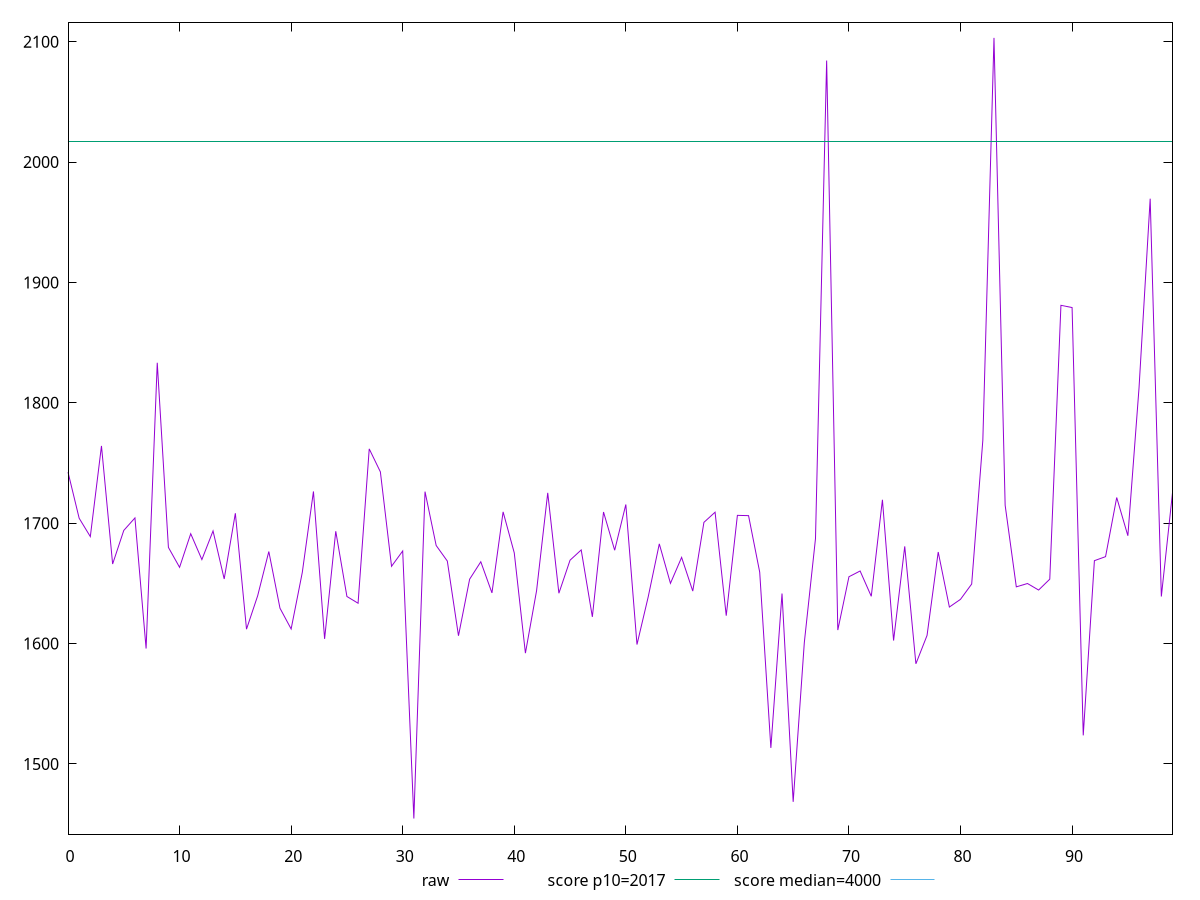 reset

$raw <<EOF
0 1742.404000000001
1 1704.116000000001
2 1688.8600000000004
3 1764.1880000000012
4 1666.0880000000002
5 1694.000000000001
6 1704.3760000000007
7 1595.8640000000007
8 1833.2680000000005
9 1679.8920000000007
10 1663.344000000001
11 1691.256000000001
12 1669.7760000000012
13 1693.564000000001
14 1653.6440000000014
15 1708.2600000000016
16 1611.9520000000011
17 1639.6960000000013
18 1676.4480000000017
19 1629.3800000000015
20 1612.120000000001
21 1659.0600000000009
22 1726.3799999999999
23 1603.8840000000012
24 1693.3080000000007
25 1639.1080000000006
26 1633.5000000000007
27 1761.7400000000005
28 1742.628000000001
29 1664.1880000000012
30 1676.9200000000008
31 1454.6440000000011
32 1726.228000000001
33 1681.4760000000008
34 1668.5320000000008
35 1606.492000000001
36 1653.4880000000014
37 1667.944
38 1642.0840000000005
39 1709.4000000000005
40 1675.3320000000008
41 1592.0320000000004
42 1643.912
43 1725.1920000000007
44 1641.8040000000005
45 1669.2520000000004
46 1677.7720000000006
47 1622.1560000000013
48 1709.284000000002
49 1677.532000000001
50 1715.5240000000013
51 1599.1840000000007
52 1638.568000000001
53 1682.8320000000008
54 1650.0400000000004
55 1671.5920000000006
56 1643.592
57 1700.7040000000009
58 1709.1280000000015
59 1623.1600000000008
60 1706.500000000001
61 1706.2760000000007
62 1659.328000000001
63 1513.296000000001
64 1641.560000000001
65 1468.5160000000003
66 1600.912000000001
67 1687.160000000001
68 2084.352000000001
69 1611.1960000000006
70 1655.5280000000016
71 1660.284
72 1639.2600000000014
73 1719.4360000000006
74 1602.5120000000004
75 1680.7520000000018
76 1583.1800000000007
77 1606.7680000000012
78 1676.0520000000006
79 1630.3440000000012
80 1636.7720000000004
81 1649.456
82 1768.9400000000005
83 2103.168000000001
84 1714.9120000000016
85 1647.1200000000001
86 1649.8880000000015
87 1644.4600000000014
88 1653.508000000001
89 1881.0000000000016
90 1879.148000000002
91 1523.7200000000012
92 1668.8560000000014
93 1672.2040000000015
94 1721.328
95 1689.5640000000008
96 1812.344
97 1969.604
98 1639.092000000001
99 1725.2520000000015
EOF

set key outside below
set xrange [0:99]
set yrange [1441.6735200000012:2116.138480000001]
set trange [1441.6735200000012:2116.138480000001]
set terminal svg size 640, 500 enhanced background rgb 'white'
set output "report_00011_2021-02-09T10:53:21.242Z/mainthread-work-breakdown/samples/pages+cached+noadtech/raw/values.svg"

plot $raw title "raw" with line, \
     2017 title "score p10=2017", \
     4000 title "score median=4000"

reset
